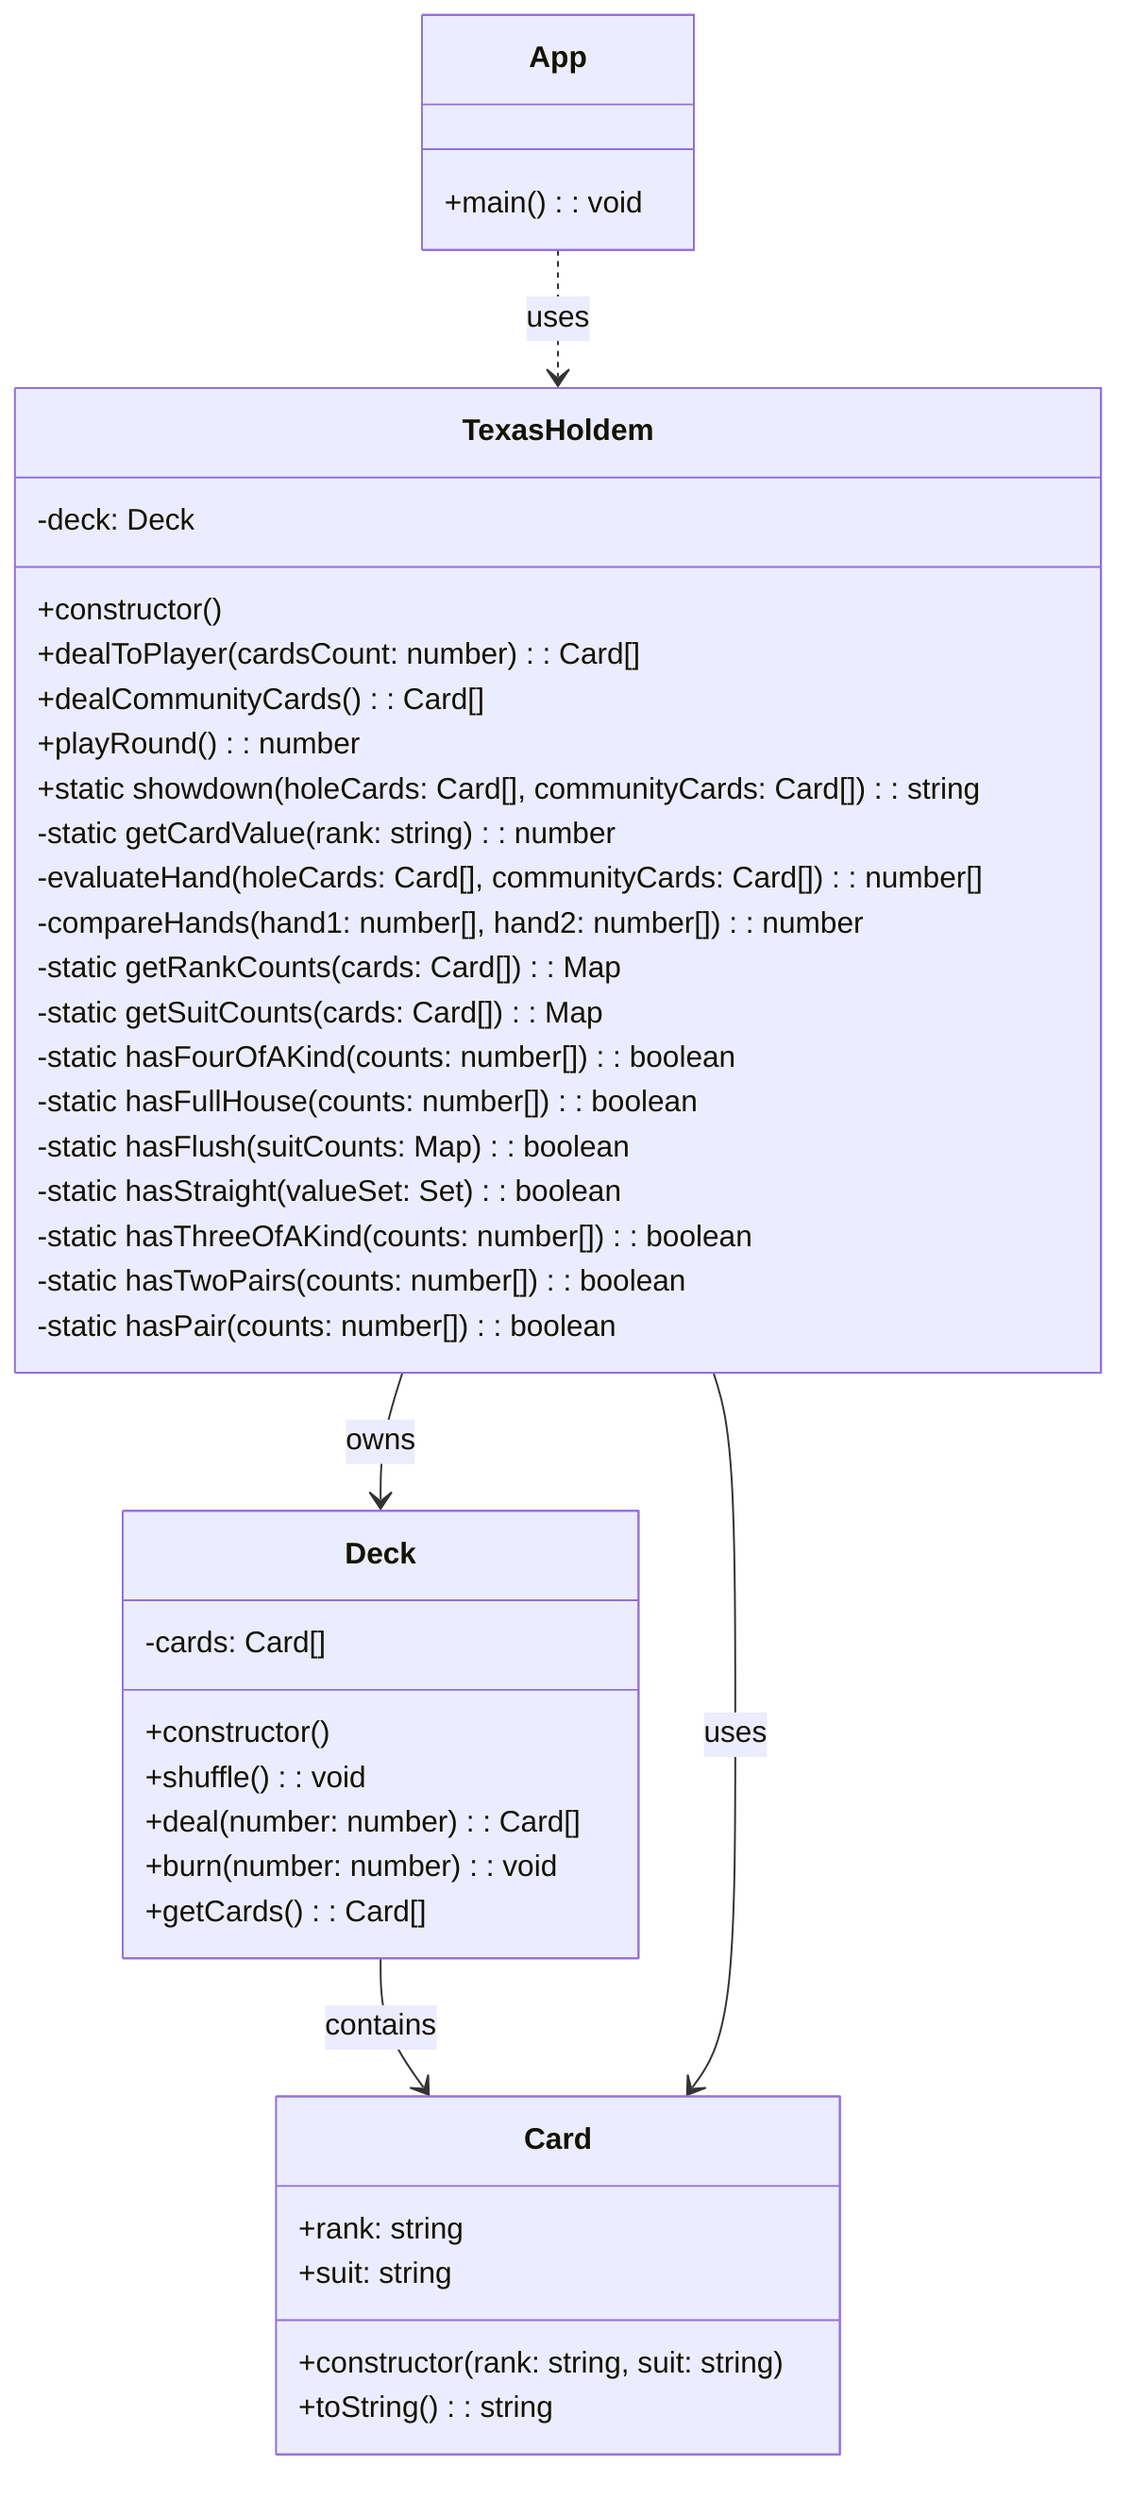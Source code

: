 %% docs\class-diagram.mmd

classDiagram
    class App {
        +main(): void
    }

    class TexasHoldem {
        -deck: Deck
        +constructor()
        +dealToPlayer(cardsCount: number): Card[]
        +dealCommunityCards(): Card[]
        +playRound(): number
        +static showdown(holeCards: Card[], communityCards: Card[]): string
        -static getCardValue(rank: string): number
        -evaluateHand(holeCards: Card[], communityCards: Card[]): number[]
        -compareHands(hand1: number[], hand2: number[]): number
        -static getRankCounts(cards: Card[]): Map<string, number>
        -static getSuitCounts(cards: Card[]): Map<string, number>
        -static hasFourOfAKind(counts: number[]): boolean
        -static hasFullHouse(counts: number[]): boolean
        -static hasFlush(suitCounts: Map<string, number>): boolean
        -static hasStraight(valueSet: Set<number>): boolean
        -static hasThreeOfAKind(counts: number[]): boolean
        -static hasTwoPairs(counts: number[]): boolean
        -static hasPair(counts: number[]): boolean
    }

    class Deck {
        -cards: Card[]
        +constructor()
        +shuffle(): void
        +deal(number: number): Card[]
        +burn(number: number): void
        +getCards(): Card[]
    }

    class Card {
        +rank: string
        +suit: string
        +constructor(rank: string, suit: string)
        +toString(): string
    }

    App ..> TexasHoldem : uses
    TexasHoldem --> Deck : owns
    Deck --> Card : contains
    TexasHoldem --> Card : uses